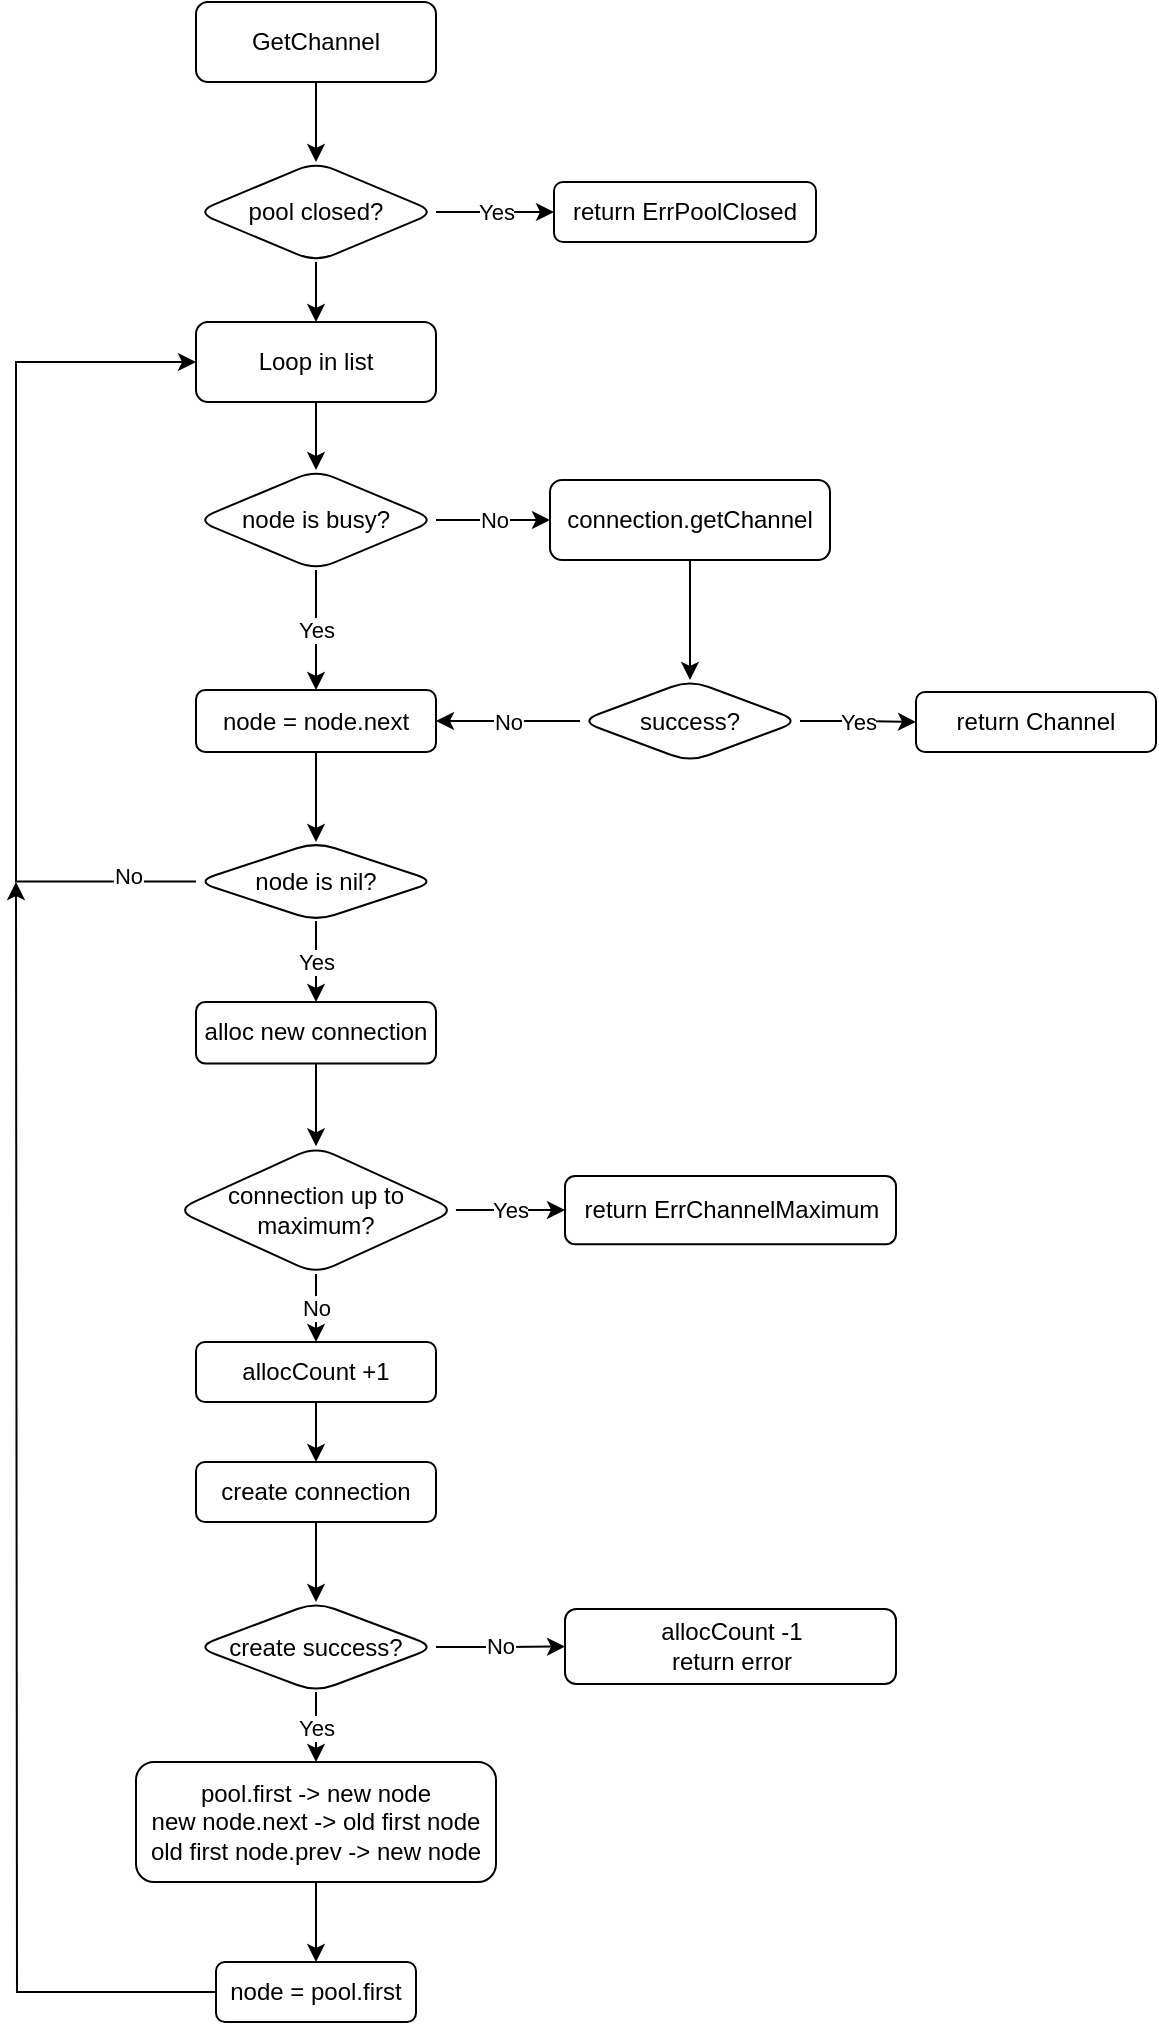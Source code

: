 <mxfile version="14.6.13" type="device"><diagram id="5k5vNzrAPyq3DYdjLx7H" name="第 1 页"><mxGraphModel dx="1086" dy="966" grid="1" gridSize="10" guides="1" tooltips="1" connect="1" arrows="1" fold="1" page="1" pageScale="1" pageWidth="827" pageHeight="1169" math="0" shadow="0"><root><mxCell id="0"/><mxCell id="1" parent="0"/><mxCell id="HJSgSLKxb29aEEHGv_pu-3" value="" style="edgeStyle=orthogonalEdgeStyle;rounded=0;orthogonalLoop=1;jettySize=auto;html=1;" edge="1" parent="1" source="HJSgSLKxb29aEEHGv_pu-1" target="HJSgSLKxb29aEEHGv_pu-2"><mxGeometry relative="1" as="geometry"/></mxCell><mxCell id="HJSgSLKxb29aEEHGv_pu-1" value="GetChannel" style="rounded=1;whiteSpace=wrap;html=1;fontSize=12;glass=0;strokeWidth=1;shadow=0;" vertex="1" parent="1"><mxGeometry x="230" y="40" width="120" height="40" as="geometry"/></mxCell><mxCell id="HJSgSLKxb29aEEHGv_pu-5" value="Yes" style="edgeStyle=orthogonalEdgeStyle;rounded=0;orthogonalLoop=1;jettySize=auto;html=1;" edge="1" parent="1" source="HJSgSLKxb29aEEHGv_pu-2" target="HJSgSLKxb29aEEHGv_pu-4"><mxGeometry relative="1" as="geometry"/></mxCell><mxCell id="HJSgSLKxb29aEEHGv_pu-7" value="" style="edgeStyle=orthogonalEdgeStyle;rounded=0;orthogonalLoop=1;jettySize=auto;html=1;" edge="1" parent="1" source="HJSgSLKxb29aEEHGv_pu-2" target="HJSgSLKxb29aEEHGv_pu-6"><mxGeometry relative="1" as="geometry"/></mxCell><mxCell id="HJSgSLKxb29aEEHGv_pu-2" value="pool closed?" style="rhombus;whiteSpace=wrap;html=1;rounded=1;shadow=0;strokeWidth=1;glass=0;" vertex="1" parent="1"><mxGeometry x="230" y="120" width="120" height="50" as="geometry"/></mxCell><mxCell id="HJSgSLKxb29aEEHGv_pu-4" value="return ErrPoolClosed" style="whiteSpace=wrap;html=1;rounded=1;shadow=0;strokeWidth=1;glass=0;" vertex="1" parent="1"><mxGeometry x="409" y="130" width="131" height="30" as="geometry"/></mxCell><mxCell id="HJSgSLKxb29aEEHGv_pu-11" value="" style="edgeStyle=orthogonalEdgeStyle;rounded=0;orthogonalLoop=1;jettySize=auto;html=1;" edge="1" parent="1" source="HJSgSLKxb29aEEHGv_pu-6" target="HJSgSLKxb29aEEHGv_pu-10"><mxGeometry relative="1" as="geometry"/></mxCell><mxCell id="HJSgSLKxb29aEEHGv_pu-6" value="Loop in list" style="whiteSpace=wrap;html=1;rounded=1;shadow=0;strokeWidth=1;glass=0;" vertex="1" parent="1"><mxGeometry x="230" y="200" width="120" height="40" as="geometry"/></mxCell><mxCell id="HJSgSLKxb29aEEHGv_pu-13" value="No" style="edgeStyle=orthogonalEdgeStyle;rounded=0;orthogonalLoop=1;jettySize=auto;html=1;" edge="1" parent="1" source="HJSgSLKxb29aEEHGv_pu-10" target="HJSgSLKxb29aEEHGv_pu-12"><mxGeometry relative="1" as="geometry"/></mxCell><mxCell id="HJSgSLKxb29aEEHGv_pu-19" value="Yes" style="edgeStyle=orthogonalEdgeStyle;rounded=0;orthogonalLoop=1;jettySize=auto;html=1;" edge="1" parent="1" source="HJSgSLKxb29aEEHGv_pu-10" target="HJSgSLKxb29aEEHGv_pu-18"><mxGeometry relative="1" as="geometry"/></mxCell><mxCell id="HJSgSLKxb29aEEHGv_pu-10" value="node is busy?" style="rhombus;whiteSpace=wrap;html=1;rounded=1;shadow=0;strokeWidth=1;glass=0;" vertex="1" parent="1"><mxGeometry x="230" y="274" width="120" height="50" as="geometry"/></mxCell><mxCell id="HJSgSLKxb29aEEHGv_pu-15" value="" style="edgeStyle=orthogonalEdgeStyle;rounded=0;orthogonalLoop=1;jettySize=auto;html=1;" edge="1" parent="1" source="HJSgSLKxb29aEEHGv_pu-12" target="HJSgSLKxb29aEEHGv_pu-14"><mxGeometry relative="1" as="geometry"/></mxCell><mxCell id="HJSgSLKxb29aEEHGv_pu-12" value="connection.getChannel" style="whiteSpace=wrap;html=1;rounded=1;shadow=0;strokeWidth=1;glass=0;" vertex="1" parent="1"><mxGeometry x="407" y="279" width="140" height="40" as="geometry"/></mxCell><mxCell id="HJSgSLKxb29aEEHGv_pu-17" value="Yes" style="edgeStyle=orthogonalEdgeStyle;rounded=0;orthogonalLoop=1;jettySize=auto;html=1;" edge="1" parent="1" source="HJSgSLKxb29aEEHGv_pu-14" target="HJSgSLKxb29aEEHGv_pu-16"><mxGeometry relative="1" as="geometry"/></mxCell><mxCell id="HJSgSLKxb29aEEHGv_pu-20" value="No" style="edgeStyle=orthogonalEdgeStyle;rounded=0;orthogonalLoop=1;jettySize=auto;html=1;entryX=1;entryY=0.5;entryDx=0;entryDy=0;" edge="1" parent="1" source="HJSgSLKxb29aEEHGv_pu-14" target="HJSgSLKxb29aEEHGv_pu-18"><mxGeometry relative="1" as="geometry"/></mxCell><mxCell id="HJSgSLKxb29aEEHGv_pu-14" value="success?" style="rhombus;whiteSpace=wrap;html=1;rounded=1;shadow=0;strokeWidth=1;glass=0;" vertex="1" parent="1"><mxGeometry x="422" y="379" width="110" height="41" as="geometry"/></mxCell><mxCell id="HJSgSLKxb29aEEHGv_pu-16" value="return Channel" style="whiteSpace=wrap;html=1;rounded=1;shadow=0;strokeWidth=1;glass=0;" vertex="1" parent="1"><mxGeometry x="590" y="385" width="120" height="30" as="geometry"/></mxCell><mxCell id="HJSgSLKxb29aEEHGv_pu-24" value="" style="edgeStyle=orthogonalEdgeStyle;rounded=0;orthogonalLoop=1;jettySize=auto;html=1;" edge="1" parent="1" source="HJSgSLKxb29aEEHGv_pu-18" target="HJSgSLKxb29aEEHGv_pu-23"><mxGeometry relative="1" as="geometry"/></mxCell><mxCell id="HJSgSLKxb29aEEHGv_pu-18" value="node = node.next" style="whiteSpace=wrap;html=1;rounded=1;shadow=0;strokeWidth=1;glass=0;" vertex="1" parent="1"><mxGeometry x="230" y="384" width="120" height="31" as="geometry"/></mxCell><mxCell id="HJSgSLKxb29aEEHGv_pu-26" value="Yes" style="edgeStyle=orthogonalEdgeStyle;rounded=0;orthogonalLoop=1;jettySize=auto;html=1;" edge="1" parent="1" source="HJSgSLKxb29aEEHGv_pu-23" target="HJSgSLKxb29aEEHGv_pu-25"><mxGeometry relative="1" as="geometry"/></mxCell><mxCell id="HJSgSLKxb29aEEHGv_pu-30" style="edgeStyle=orthogonalEdgeStyle;rounded=0;orthogonalLoop=1;jettySize=auto;html=1;entryX=0;entryY=0.5;entryDx=0;entryDy=0;" edge="1" parent="1" source="HJSgSLKxb29aEEHGv_pu-23" target="HJSgSLKxb29aEEHGv_pu-6"><mxGeometry relative="1" as="geometry"><mxPoint x="110" y="220" as="targetPoint"/><Array as="points"><mxPoint x="140" y="480"/><mxPoint x="140" y="220"/></Array></mxGeometry></mxCell><mxCell id="HJSgSLKxb29aEEHGv_pu-31" value="No" style="edgeLabel;html=1;align=center;verticalAlign=middle;resizable=0;points=[];" vertex="1" connectable="0" parent="HJSgSLKxb29aEEHGv_pu-30"><mxGeometry x="-0.845" y="-3" relative="1" as="geometry"><mxPoint as="offset"/></mxGeometry></mxCell><mxCell id="HJSgSLKxb29aEEHGv_pu-23" value="node is nil?" style="rhombus;whiteSpace=wrap;html=1;rounded=1;shadow=0;strokeWidth=1;glass=0;" vertex="1" parent="1"><mxGeometry x="230" y="460" width="120" height="39.5" as="geometry"/></mxCell><mxCell id="HJSgSLKxb29aEEHGv_pu-33" value="" style="edgeStyle=orthogonalEdgeStyle;rounded=0;orthogonalLoop=1;jettySize=auto;html=1;" edge="1" parent="1" source="HJSgSLKxb29aEEHGv_pu-25" target="HJSgSLKxb29aEEHGv_pu-32"><mxGeometry relative="1" as="geometry"/></mxCell><mxCell id="HJSgSLKxb29aEEHGv_pu-25" value="alloc new connection" style="whiteSpace=wrap;html=1;rounded=1;shadow=0;strokeWidth=1;glass=0;" vertex="1" parent="1"><mxGeometry x="230" y="540" width="120" height="30.75" as="geometry"/></mxCell><mxCell id="HJSgSLKxb29aEEHGv_pu-35" value="Yes" style="edgeStyle=orthogonalEdgeStyle;rounded=0;orthogonalLoop=1;jettySize=auto;html=1;" edge="1" parent="1" source="HJSgSLKxb29aEEHGv_pu-32" target="HJSgSLKxb29aEEHGv_pu-34"><mxGeometry relative="1" as="geometry"/></mxCell><mxCell id="HJSgSLKxb29aEEHGv_pu-37" value="No" style="edgeStyle=orthogonalEdgeStyle;rounded=0;orthogonalLoop=1;jettySize=auto;html=1;" edge="1" parent="1" source="HJSgSLKxb29aEEHGv_pu-32" target="HJSgSLKxb29aEEHGv_pu-36"><mxGeometry relative="1" as="geometry"/></mxCell><mxCell id="HJSgSLKxb29aEEHGv_pu-32" value="connection up to maximum?" style="rhombus;whiteSpace=wrap;html=1;rounded=1;shadow=0;strokeWidth=1;glass=0;" vertex="1" parent="1"><mxGeometry x="220" y="612.13" width="140" height="63.87" as="geometry"/></mxCell><mxCell id="HJSgSLKxb29aEEHGv_pu-34" value="return ErrChannelMaximum" style="whiteSpace=wrap;html=1;rounded=1;shadow=0;strokeWidth=1;glass=0;" vertex="1" parent="1"><mxGeometry x="414.5" y="627.04" width="165.5" height="34.06" as="geometry"/></mxCell><mxCell id="HJSgSLKxb29aEEHGv_pu-39" value="" style="edgeStyle=orthogonalEdgeStyle;rounded=0;orthogonalLoop=1;jettySize=auto;html=1;" edge="1" parent="1" source="HJSgSLKxb29aEEHGv_pu-36" target="HJSgSLKxb29aEEHGv_pu-38"><mxGeometry relative="1" as="geometry"/></mxCell><mxCell id="HJSgSLKxb29aEEHGv_pu-36" value="allocCount +1" style="whiteSpace=wrap;html=1;rounded=1;shadow=0;strokeWidth=1;glass=0;" vertex="1" parent="1"><mxGeometry x="230" y="710" width="120" height="30" as="geometry"/></mxCell><mxCell id="HJSgSLKxb29aEEHGv_pu-41" value="" style="edgeStyle=orthogonalEdgeStyle;rounded=0;orthogonalLoop=1;jettySize=auto;html=1;" edge="1" parent="1" source="HJSgSLKxb29aEEHGv_pu-38" target="HJSgSLKxb29aEEHGv_pu-40"><mxGeometry relative="1" as="geometry"/></mxCell><mxCell id="HJSgSLKxb29aEEHGv_pu-38" value="create connection" style="whiteSpace=wrap;html=1;rounded=1;shadow=0;strokeWidth=1;glass=0;" vertex="1" parent="1"><mxGeometry x="230" y="770" width="120" height="30" as="geometry"/></mxCell><mxCell id="HJSgSLKxb29aEEHGv_pu-43" value="No" style="edgeStyle=orthogonalEdgeStyle;rounded=0;orthogonalLoop=1;jettySize=auto;html=1;" edge="1" parent="1" source="HJSgSLKxb29aEEHGv_pu-40" target="HJSgSLKxb29aEEHGv_pu-42"><mxGeometry relative="1" as="geometry"/></mxCell><mxCell id="HJSgSLKxb29aEEHGv_pu-45" value="Yes" style="edgeStyle=orthogonalEdgeStyle;rounded=0;orthogonalLoop=1;jettySize=auto;html=1;" edge="1" parent="1" source="HJSgSLKxb29aEEHGv_pu-40" target="HJSgSLKxb29aEEHGv_pu-44"><mxGeometry relative="1" as="geometry"/></mxCell><mxCell id="HJSgSLKxb29aEEHGv_pu-40" value="create success?" style="rhombus;whiteSpace=wrap;html=1;rounded=1;shadow=0;strokeWidth=1;glass=0;" vertex="1" parent="1"><mxGeometry x="230" y="840" width="120" height="45" as="geometry"/></mxCell><mxCell id="HJSgSLKxb29aEEHGv_pu-42" value="allocCount -1&lt;br&gt;return error" style="whiteSpace=wrap;html=1;rounded=1;shadow=0;strokeWidth=1;glass=0;" vertex="1" parent="1"><mxGeometry x="414.5" y="843.5" width="165.5" height="37.5" as="geometry"/></mxCell><mxCell id="HJSgSLKxb29aEEHGv_pu-47" value="" style="edgeStyle=orthogonalEdgeStyle;rounded=0;orthogonalLoop=1;jettySize=auto;html=1;" edge="1" parent="1" source="HJSgSLKxb29aEEHGv_pu-44" target="HJSgSLKxb29aEEHGv_pu-46"><mxGeometry relative="1" as="geometry"/></mxCell><mxCell id="HJSgSLKxb29aEEHGv_pu-44" value="pool.first -&amp;gt; new node&lt;br&gt;new node.next -&amp;gt; old first node&lt;br&gt;old first node.prev -&amp;gt; new node" style="whiteSpace=wrap;html=1;rounded=1;shadow=0;strokeWidth=1;glass=0;" vertex="1" parent="1"><mxGeometry x="200" y="920" width="180" height="60" as="geometry"/></mxCell><mxCell id="HJSgSLKxb29aEEHGv_pu-48" style="edgeStyle=orthogonalEdgeStyle;rounded=0;orthogonalLoop=1;jettySize=auto;html=1;" edge="1" parent="1" source="HJSgSLKxb29aEEHGv_pu-46"><mxGeometry relative="1" as="geometry"><mxPoint x="140" y="480" as="targetPoint"/></mxGeometry></mxCell><mxCell id="HJSgSLKxb29aEEHGv_pu-46" value="node = pool.first" style="whiteSpace=wrap;html=1;rounded=1;shadow=0;strokeWidth=1;glass=0;" vertex="1" parent="1"><mxGeometry x="240" y="1020" width="100" height="30" as="geometry"/></mxCell></root></mxGraphModel></diagram></mxfile>